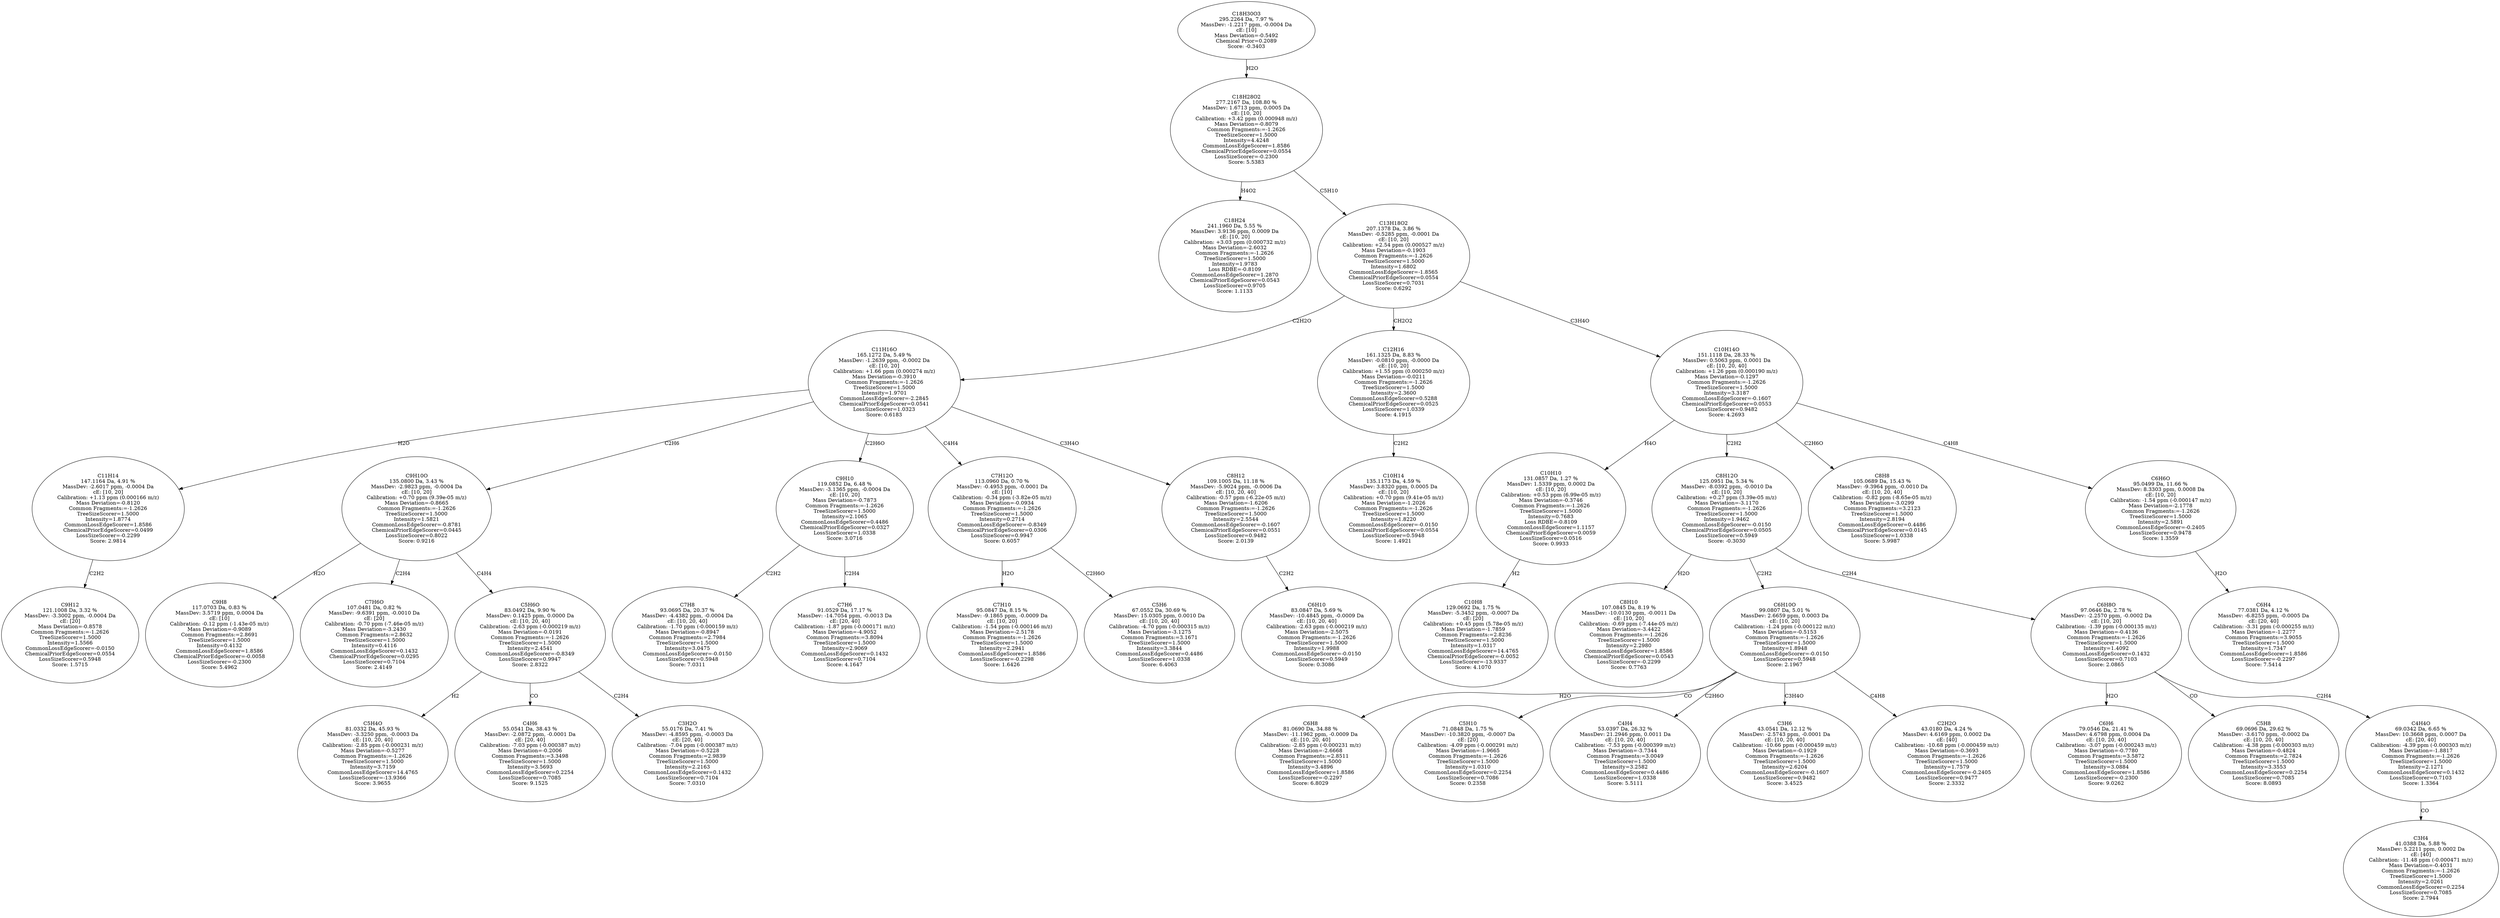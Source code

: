 strict digraph {
v1 [label="C18H24\n241.1960 Da, 5.55 %\nMassDev: 3.9136 ppm, 0.0009 Da\ncE: [10, 20]\nCalibration: +3.03 ppm (0.000732 m/z)\nMass Deviation=-2.6032\nCommon Fragments:=-1.2626\nTreeSizeScorer=1.5000\nIntensity=1.9783\nLoss RDBE=-0.8109\nCommonLossEdgeScorer=1.2870\nChemicalPriorEdgeScorer=0.0543\nLossSizeScorer=0.9705\nScore: 1.1133"];
v2 [label="C9H12\n121.1008 Da, 3.32 %\nMassDev: -3.3002 ppm, -0.0004 Da\ncE: [20]\nMass Deviation=-0.8578\nCommon Fragments:=-1.2626\nTreeSizeScorer=1.5000\nIntensity=1.5566\nCommonLossEdgeScorer=-0.0150\nChemicalPriorEdgeScorer=0.0554\nLossSizeScorer=0.5948\nScore: 1.5715"];
v3 [label="C11H14\n147.1164 Da, 4.91 %\nMassDev: -2.6017 ppm, -0.0004 Da\ncE: [10, 20]\nCalibration: +1.13 ppm (0.000166 m/z)\nMass Deviation=-0.8120\nCommon Fragments:=-1.2626\nTreeSizeScorer=1.5000\nIntensity=1.8774\nCommonLossEdgeScorer=1.8586\nChemicalPriorEdgeScorer=0.0499\nLossSizeScorer=-0.2299\nScore: 2.9814"];
v4 [label="C9H8\n117.0703 Da, 0.83 %\nMassDev: 3.5719 ppm, 0.0004 Da\ncE: [10]\nCalibration: -0.12 ppm (-1.43e-05 m/z)\nMass Deviation=-0.9089\nCommon Fragments:=2.8691\nTreeSizeScorer=1.5000\nIntensity=0.4132\nCommonLossEdgeScorer=1.8586\nChemicalPriorEdgeScorer=-0.0058\nLossSizeScorer=-0.2300\nScore: 5.4962"];
v5 [label="C7H6O\n107.0481 Da, 0.82 %\nMassDev: -9.6391 ppm, -0.0010 Da\ncE: [20]\nCalibration: -0.70 ppm (-7.46e-05 m/z)\nMass Deviation=-3.2430\nCommon Fragments:=2.8632\nTreeSizeScorer=1.5000\nIntensity=0.4116\nCommonLossEdgeScorer=0.1432\nChemicalPriorEdgeScorer=0.0295\nLossSizeScorer=0.7104\nScore: 2.4149"];
v6 [label="C5H4O\n81.0332 Da, 45.93 %\nMassDev: -3.3250 ppm, -0.0003 Da\ncE: [10, 20, 40]\nCalibration: -2.85 ppm (-0.000231 m/z)\nMass Deviation=-0.5277\nCommon Fragments:=-1.2626\nTreeSizeScorer=1.5000\nIntensity=3.7159\nCommonLossEdgeScorer=14.4765\nLossSizeScorer=-13.9366\nScore: 3.9655"];
v7 [label="C4H6\n55.0541 Da, 38.43 %\nMassDev: -2.0872 ppm, -0.0001 Da\ncE: [20, 40]\nCalibration: -7.03 ppm (-0.000387 m/z)\nMass Deviation=-0.2006\nCommon Fragments:=3.3498\nTreeSizeScorer=1.5000\nIntensity=3.5693\nCommonLossEdgeScorer=0.2254\nLossSizeScorer=0.7085\nScore: 9.1525"];
v8 [label="C3H2O\n55.0176 Da, 7.41 %\nMassDev: -4.8595 ppm, -0.0003 Da\ncE: [20, 40]\nCalibration: -7.04 ppm (-0.000387 m/z)\nMass Deviation=-0.5228\nCommon Fragments:=2.9839\nTreeSizeScorer=1.5000\nIntensity=2.2163\nCommonLossEdgeScorer=0.1432\nLossSizeScorer=0.7104\nScore: 7.0310"];
v9 [label="C5H6O\n83.0492 Da, 9.90 %\nMassDev: 0.1425 ppm, 0.0000 Da\ncE: [10, 20, 40]\nCalibration: -2.63 ppm (-0.000219 m/z)\nMass Deviation=-0.0191\nCommon Fragments:=-1.2626\nTreeSizeScorer=1.5000\nIntensity=2.4541\nCommonLossEdgeScorer=-0.8349\nLossSizeScorer=0.9947\nScore: 2.8322"];
v10 [label="C9H10O\n135.0800 Da, 3.43 %\nMassDev: -2.9823 ppm, -0.0004 Da\ncE: [10, 20]\nCalibration: +0.70 ppm (9.39e-05 m/z)\nMass Deviation=-0.8665\nCommon Fragments:=-1.2626\nTreeSizeScorer=1.5000\nIntensity=1.5821\nCommonLossEdgeScorer=-0.8781\nChemicalPriorEdgeScorer=0.0445\nLossSizeScorer=0.8022\nScore: 0.9216"];
v11 [label="C7H8\n93.0695 Da, 20.37 %\nMassDev: -4.4382 ppm, -0.0004 Da\ncE: [10, 20, 40]\nCalibration: -1.70 ppm (-0.000159 m/z)\nMass Deviation=-0.8947\nCommon Fragments:=2.7984\nTreeSizeScorer=1.5000\nIntensity=3.0475\nCommonLossEdgeScorer=-0.0150\nLossSizeScorer=0.5948\nScore: 7.0311"];
v12 [label="C7H6\n91.0529 Da, 17.17 %\nMassDev: -14.7054 ppm, -0.0013 Da\ncE: [20, 40]\nCalibration: -1.87 ppm (-0.000171 m/z)\nMass Deviation=-4.9052\nCommon Fragments:=3.8094\nTreeSizeScorer=1.5000\nIntensity=2.9069\nCommonLossEdgeScorer=0.1432\nLossSizeScorer=0.7104\nScore: 4.1647"];
v13 [label="C9H10\n119.0852 Da, 6.48 %\nMassDev: -3.1365 ppm, -0.0004 Da\ncE: [10, 20]\nMass Deviation=-0.7873\nCommon Fragments:=-1.2626\nTreeSizeScorer=1.5000\nIntensity=2.1065\nCommonLossEdgeScorer=0.4486\nChemicalPriorEdgeScorer=0.0327\nLossSizeScorer=1.0338\nScore: 3.0716"];
v14 [label="C7H10\n95.0847 Da, 8.15 %\nMassDev: -9.1865 ppm, -0.0009 Da\ncE: [10, 20]\nCalibration: -1.54 ppm (-0.000146 m/z)\nMass Deviation=-2.5178\nCommon Fragments:=-1.2626\nTreeSizeScorer=1.5000\nIntensity=2.2941\nCommonLossEdgeScorer=1.8586\nLossSizeScorer=-0.2298\nScore: 1.6426"];
v15 [label="C5H6\n67.0552 Da, 30.69 %\nMassDev: 15.0305 ppm, 0.0010 Da\ncE: [10, 20, 40]\nCalibration: -4.70 ppm (-0.000315 m/z)\nMass Deviation=-3.1275\nCommon Fragments:=3.1671\nTreeSizeScorer=1.5000\nIntensity=3.3844\nCommonLossEdgeScorer=0.4486\nLossSizeScorer=1.0338\nScore: 6.4063"];
v16 [label="C7H12O\n113.0960 Da, 0.70 %\nMassDev: -0.4953 ppm, -0.0001 Da\ncE: [10]\nCalibration: -0.34 ppm (-3.82e-05 m/z)\nMass Deviation=-0.0934\nCommon Fragments:=-1.2626\nTreeSizeScorer=1.5000\nIntensity=0.2714\nCommonLossEdgeScorer=-0.8349\nChemicalPriorEdgeScorer=0.0306\nLossSizeScorer=0.9947\nScore: 0.6057"];
v17 [label="C6H10\n83.0847 Da, 5.69 %\nMassDev: -10.4845 ppm, -0.0009 Da\ncE: [10, 20, 40]\nCalibration: -2.63 ppm (-0.000219 m/z)\nMass Deviation=-2.5075\nCommon Fragments:=-1.2626\nTreeSizeScorer=1.5000\nIntensity=1.9988\nCommonLossEdgeScorer=-0.0150\nLossSizeScorer=0.5949\nScore: 0.3086"];
v18 [label="C8H12\n109.1005 Da, 11.18 %\nMassDev: -5.9024 ppm, -0.0006 Da\ncE: [10, 20, 40]\nCalibration: -0.57 ppm (-6.22e-05 m/z)\nMass Deviation=-1.6206\nCommon Fragments:=-1.2626\nTreeSizeScorer=1.5000\nIntensity=2.5544\nCommonLossEdgeScorer=-0.1607\nChemicalPriorEdgeScorer=0.0551\nLossSizeScorer=0.9482\nScore: 2.0139"];
v19 [label="C11H16O\n165.1272 Da, 5.49 %\nMassDev: -1.2639 ppm, -0.0002 Da\ncE: [10, 20]\nCalibration: +1.66 ppm (0.000274 m/z)\nMass Deviation=-0.3910\nCommon Fragments:=-1.2626\nTreeSizeScorer=1.5000\nIntensity=1.9701\nCommonLossEdgeScorer=-2.2845\nChemicalPriorEdgeScorer=0.0541\nLossSizeScorer=1.0323\nScore: 0.6183"];
v20 [label="C10H14\n135.1173 Da, 4.59 %\nMassDev: 3.8320 ppm, 0.0005 Da\ncE: [10, 20]\nCalibration: +0.70 ppm (9.41e-05 m/z)\nMass Deviation=-1.2026\nCommon Fragments:=-1.2626\nTreeSizeScorer=1.5000\nIntensity=1.8220\nCommonLossEdgeScorer=-0.0150\nChemicalPriorEdgeScorer=0.0554\nLossSizeScorer=0.5948\nScore: 1.4921"];
v21 [label="C12H16\n161.1325 Da, 8.83 %\nMassDev: -0.0810 ppm, -0.0000 Da\ncE: [10, 20]\nCalibration: +1.55 ppm (0.000250 m/z)\nMass Deviation=-0.0211\nCommon Fragments:=-1.2626\nTreeSizeScorer=1.5000\nIntensity=2.3600\nCommonLossEdgeScorer=0.5288\nChemicalPriorEdgeScorer=0.0525\nLossSizeScorer=1.0339\nScore: 4.1915"];
v22 [label="C10H8\n129.0692 Da, 1.75 %\nMassDev: -5.3452 ppm, -0.0007 Da\ncE: [20]\nCalibration: +0.45 ppm (5.78e-05 m/z)\nMass Deviation=-1.7859\nCommon Fragments:=2.8236\nTreeSizeScorer=1.5000\nIntensity=1.0317\nCommonLossEdgeScorer=14.4765\nChemicalPriorEdgeScorer=-0.0052\nLossSizeScorer=-13.9337\nScore: 4.1070"];
v23 [label="C10H10\n131.0857 Da, 1.27 %\nMassDev: 1.5339 ppm, 0.0002 Da\ncE: [10, 20]\nCalibration: +0.53 ppm (6.99e-05 m/z)\nMass Deviation=-0.3746\nCommon Fragments:=-1.2626\nTreeSizeScorer=1.5000\nIntensity=0.7683\nLoss RDBE=-0.8109\nCommonLossEdgeScorer=1.1157\nChemicalPriorEdgeScorer=0.0059\nLossSizeScorer=0.0516\nScore: 0.9933"];
v24 [label="C8H10\n107.0845 Da, 8.19 %\nMassDev: -10.0130 ppm, -0.0011 Da\ncE: [10, 20]\nCalibration: -0.69 ppm (-7.44e-05 m/z)\nMass Deviation=-3.4422\nCommon Fragments:=-1.2626\nTreeSizeScorer=1.5000\nIntensity=2.2980\nCommonLossEdgeScorer=1.8586\nChemicalPriorEdgeScorer=0.0543\nLossSizeScorer=-0.2299\nScore: 0.7763"];
v25 [label="C6H8\n81.0690 Da, 34.88 %\nMassDev: -11.1962 ppm, -0.0009 Da\ncE: [10, 20, 40]\nCalibration: -2.85 ppm (-0.000231 m/z)\nMass Deviation=-2.6668\nCommon Fragments:=2.8511\nTreeSizeScorer=1.5000\nIntensity=3.4896\nCommonLossEdgeScorer=1.8586\nLossSizeScorer=-0.2297\nScore: 6.8029"];
v26 [label="C5H10\n71.0848 Da, 1.75 %\nMassDev: -10.3820 ppm, -0.0007 Da\ncE: [20]\nCalibration: -4.09 ppm (-0.000291 m/z)\nMass Deviation=-1.9665\nCommon Fragments:=-1.2626\nTreeSizeScorer=1.5000\nIntensity=1.0310\nCommonLossEdgeScorer=0.2254\nLossSizeScorer=0.7086\nScore: 0.2358"];
v27 [label="C4H4\n53.0397 Da, 26.32 %\nMassDev: 21.2946 ppm, 0.0011 Da\ncE: [10, 20, 40]\nCalibration: -7.53 ppm (-0.000399 m/z)\nMass Deviation=-3.7344\nCommon Fragments:=3.0049\nTreeSizeScorer=1.5000\nIntensity=3.2582\nCommonLossEdgeScorer=0.4486\nLossSizeScorer=1.0338\nScore: 5.5111"];
v28 [label="C3H6\n43.0541 Da, 12.12 %\nMassDev: -2.5743 ppm, -0.0001 Da\ncE: [10, 20, 40]\nCalibration: -10.66 ppm (-0.000459 m/z)\nMass Deviation=-0.1929\nCommon Fragments:=-1.2626\nTreeSizeScorer=1.5000\nIntensity=2.6204\nCommonLossEdgeScorer=-0.1607\nLossSizeScorer=0.9482\nScore: 3.4525"];
v29 [label="C2H2O\n43.0180 Da, 4.24 %\nMassDev: 4.6169 ppm, 0.0002 Da\ncE: [40]\nCalibration: -10.68 ppm (-0.000459 m/z)\nMass Deviation=-0.3693\nCommon Fragments:=-1.2626\nTreeSizeScorer=1.5000\nIntensity=1.7579\nCommonLossEdgeScorer=-0.2405\nLossSizeScorer=0.9477\nScore: 2.3332"];
v30 [label="C6H10O\n99.0807 Da, 5.01 %\nMassDev: 2.6659 ppm, 0.0003 Da\ncE: [10, 20]\nCalibration: -1.24 ppm (-0.000122 m/z)\nMass Deviation=-0.5153\nCommon Fragments:=-1.2626\nTreeSizeScorer=1.5000\nIntensity=1.8948\nCommonLossEdgeScorer=-0.0150\nLossSizeScorer=0.5948\nScore: 2.1967"];
v31 [label="C6H6\n79.0546 Da, 21.41 %\nMassDev: 4.6798 ppm, 0.0004 Da\ncE: [10, 20, 40]\nCalibration: -3.07 ppm (-0.000243 m/z)\nMass Deviation=-0.7780\nCommon Fragments:=3.5872\nTreeSizeScorer=1.5000\nIntensity=3.0884\nCommonLossEdgeScorer=1.8586\nLossSizeScorer=-0.2300\nScore: 9.0262"];
v32 [label="C5H8\n69.0696 Da, 29.62 %\nMassDev: -3.6170 ppm, -0.0002 Da\ncE: [10, 20, 40]\nCalibration: -4.38 ppm (-0.000303 m/z)\nMass Deviation=-0.4824\nCommon Fragments:=2.7824\nTreeSizeScorer=1.5000\nIntensity=3.3553\nCommonLossEdgeScorer=0.2254\nLossSizeScorer=0.7085\nScore: 8.0893"];
v33 [label="C3H4\n41.0388 Da, 5.88 %\nMassDev: 5.2211 ppm, 0.0002 Da\ncE: [40]\nCalibration: -11.48 ppm (-0.000471 m/z)\nMass Deviation=-0.4031\nCommon Fragments:=-1.2626\nTreeSizeScorer=1.5000\nIntensity=2.0261\nCommonLossEdgeScorer=0.2254\nLossSizeScorer=0.7085\nScore: 2.7944"];
v34 [label="C4H4O\n69.0342 Da, 6.65 %\nMassDev: 10.3668 ppm, 0.0007 Da\ncE: [20, 40]\nCalibration: -4.39 ppm (-0.000303 m/z)\nMass Deviation=-1.8817\nCommon Fragments:=-1.2626\nTreeSizeScorer=1.5000\nIntensity=2.1271\nCommonLossEdgeScorer=0.1432\nLossSizeScorer=0.7103\nScore: 1.3364"];
v35 [label="C6H8O\n97.0646 Da, 2.78 %\nMassDev: -2.2570 ppm, -0.0002 Da\ncE: [10, 20]\nCalibration: -1.39 ppm (-0.000135 m/z)\nMass Deviation=-0.4136\nCommon Fragments:=-1.2626\nTreeSizeScorer=1.5000\nIntensity=1.4092\nCommonLossEdgeScorer=0.1432\nLossSizeScorer=0.7103\nScore: 2.0865"];
v36 [label="C8H12O\n125.0951 Da, 5.34 %\nMassDev: -8.0392 ppm, -0.0010 Da\ncE: [10, 20]\nCalibration: +0.27 ppm (3.39e-05 m/z)\nMass Deviation=-3.1170\nCommon Fragments:=-1.2626\nTreeSizeScorer=1.5000\nIntensity=1.9462\nCommonLossEdgeScorer=-0.0150\nChemicalPriorEdgeScorer=0.0505\nLossSizeScorer=0.5949\nScore: -0.3030"];
v37 [label="C8H8\n105.0689 Da, 15.43 %\nMassDev: -9.3964 ppm, -0.0010 Da\ncE: [10, 20, 40]\nCalibration: -0.82 ppm (-8.65e-05 m/z)\nMass Deviation=-3.0299\nCommon Fragments:=3.2123\nTreeSizeScorer=1.5000\nIntensity=2.8194\nCommonLossEdgeScorer=0.4486\nChemicalPriorEdgeScorer=0.0145\nLossSizeScorer=1.0338\nScore: 5.9987"];
v38 [label="C6H4\n77.0381 Da, 4.12 %\nMassDev: -6.8255 ppm, -0.0005 Da\ncE: [20, 40]\nCalibration: -3.31 ppm (-0.000255 m/z)\nMass Deviation=-1.2277\nCommon Fragments:=3.9055\nTreeSizeScorer=1.5000\nIntensity=1.7347\nCommonLossEdgeScorer=1.8586\nLossSizeScorer=-0.2297\nScore: 7.5414"];
v39 [label="C6H6O\n95.0499 Da, 11.66 %\nMassDev: 8.3303 ppm, 0.0008 Da\ncE: [10, 20]\nCalibration: -1.54 ppm (-0.000147 m/z)\nMass Deviation=-2.1778\nCommon Fragments:=-1.2626\nTreeSizeScorer=1.5000\nIntensity=2.5891\nCommonLossEdgeScorer=-0.2405\nLossSizeScorer=0.9478\nScore: 1.3559"];
v40 [label="C10H14O\n151.1118 Da, 28.33 %\nMassDev: 0.5063 ppm, 0.0001 Da\ncE: [10, 20, 40]\nCalibration: +1.26 ppm (0.000190 m/z)\nMass Deviation=-0.1297\nCommon Fragments:=-1.2626\nTreeSizeScorer=1.5000\nIntensity=3.3187\nCommonLossEdgeScorer=-0.1607\nChemicalPriorEdgeScorer=0.0553\nLossSizeScorer=0.9482\nScore: 4.2693"];
v41 [label="C13H18O2\n207.1378 Da, 3.86 %\nMassDev: -0.5285 ppm, -0.0001 Da\ncE: [10, 20]\nCalibration: +2.54 ppm (0.000527 m/z)\nMass Deviation=-0.1903\nCommon Fragments:=-1.2626\nTreeSizeScorer=1.5000\nIntensity=1.6802\nCommonLossEdgeScorer=-1.8565\nChemicalPriorEdgeScorer=0.0554\nLossSizeScorer=0.7031\nScore: 0.6292"];
v42 [label="C18H28O2\n277.2167 Da, 108.80 %\nMassDev: 1.6713 ppm, 0.0005 Da\ncE: [10, 20]\nCalibration: +3.42 ppm (0.000948 m/z)\nMass Deviation=-0.8079\nCommon Fragments:=-1.2626\nTreeSizeScorer=1.5000\nIntensity=4.4248\nCommonLossEdgeScorer=1.8586\nChemicalPriorEdgeScorer=0.0554\nLossSizeScorer=-0.2300\nScore: 5.5383"];
v43 [label="C18H30O3\n295.2264 Da, 7.97 %\nMassDev: -1.2217 ppm, -0.0004 Da\ncE: [10]\nMass Deviation=-0.5492\nChemical Prior=0.2089\nScore: -0.3403"];
v42 -> v1 [label="H4O2"];
v3 -> v2 [label="C2H2"];
v19 -> v3 [label="H2O"];
v10 -> v4 [label="H2O"];
v10 -> v5 [label="C2H4"];
v9 -> v6 [label="H2"];
v9 -> v7 [label="CO"];
v9 -> v8 [label="C2H4"];
v10 -> v9 [label="C4H4"];
v19 -> v10 [label="C2H6"];
v13 -> v11 [label="C2H2"];
v13 -> v12 [label="C2H4"];
v19 -> v13 [label="C2H6O"];
v16 -> v14 [label="H2O"];
v16 -> v15 [label="C2H6O"];
v19 -> v16 [label="C4H4"];
v18 -> v17 [label="C2H2"];
v19 -> v18 [label="C3H4O"];
v41 -> v19 [label="C2H2O"];
v21 -> v20 [label="C2H2"];
v41 -> v21 [label="CH2O2"];
v23 -> v22 [label="H2"];
v40 -> v23 [label="H4O"];
v36 -> v24 [label="H2O"];
v30 -> v25 [label="H2O"];
v30 -> v26 [label="CO"];
v30 -> v27 [label="C2H6O"];
v30 -> v28 [label="C3H4O"];
v30 -> v29 [label="C4H8"];
v36 -> v30 [label="C2H2"];
v35 -> v31 [label="H2O"];
v35 -> v32 [label="CO"];
v34 -> v33 [label="CO"];
v35 -> v34 [label="C2H4"];
v36 -> v35 [label="C2H4"];
v40 -> v36 [label="C2H2"];
v40 -> v37 [label="C2H6O"];
v39 -> v38 [label="H2O"];
v40 -> v39 [label="C4H8"];
v41 -> v40 [label="C3H4O"];
v42 -> v41 [label="C5H10"];
v43 -> v42 [label="H2O"];
}